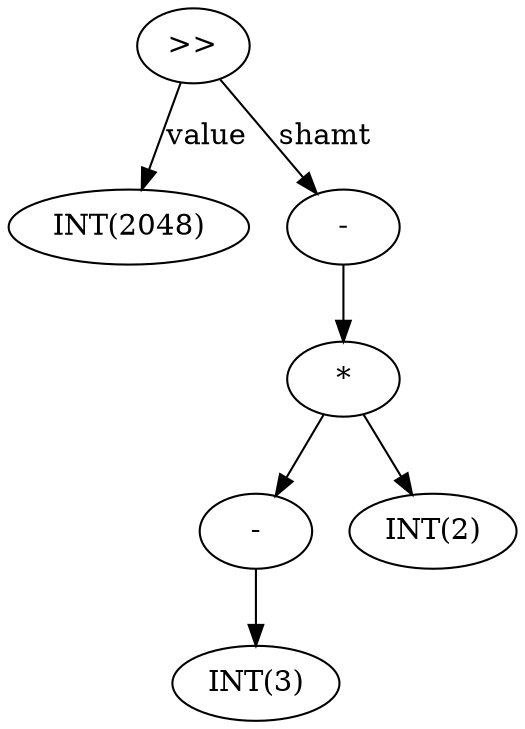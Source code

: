 digraph ExpressionGraph {
140675631689840 [label=">>"];
140675631689840 -> 140675631623424 [label="value"];
140675631623424 [label="INT(2048)"];
140675631689840 -> 140675631623808 [label="shamt"];
140675631623808 [label="-"];
140675631623808 -> 140675631624096;
140675631624096 [label="*"];
140675631624096 -> 140675631623904;
140675631624096 -> 140675631624000;
140675631623904 [label="-"];
140675631623904 -> 140675631623760;
140675631623760 [label="INT(3)"];
140675631624000 [label="INT(2)"];
}
